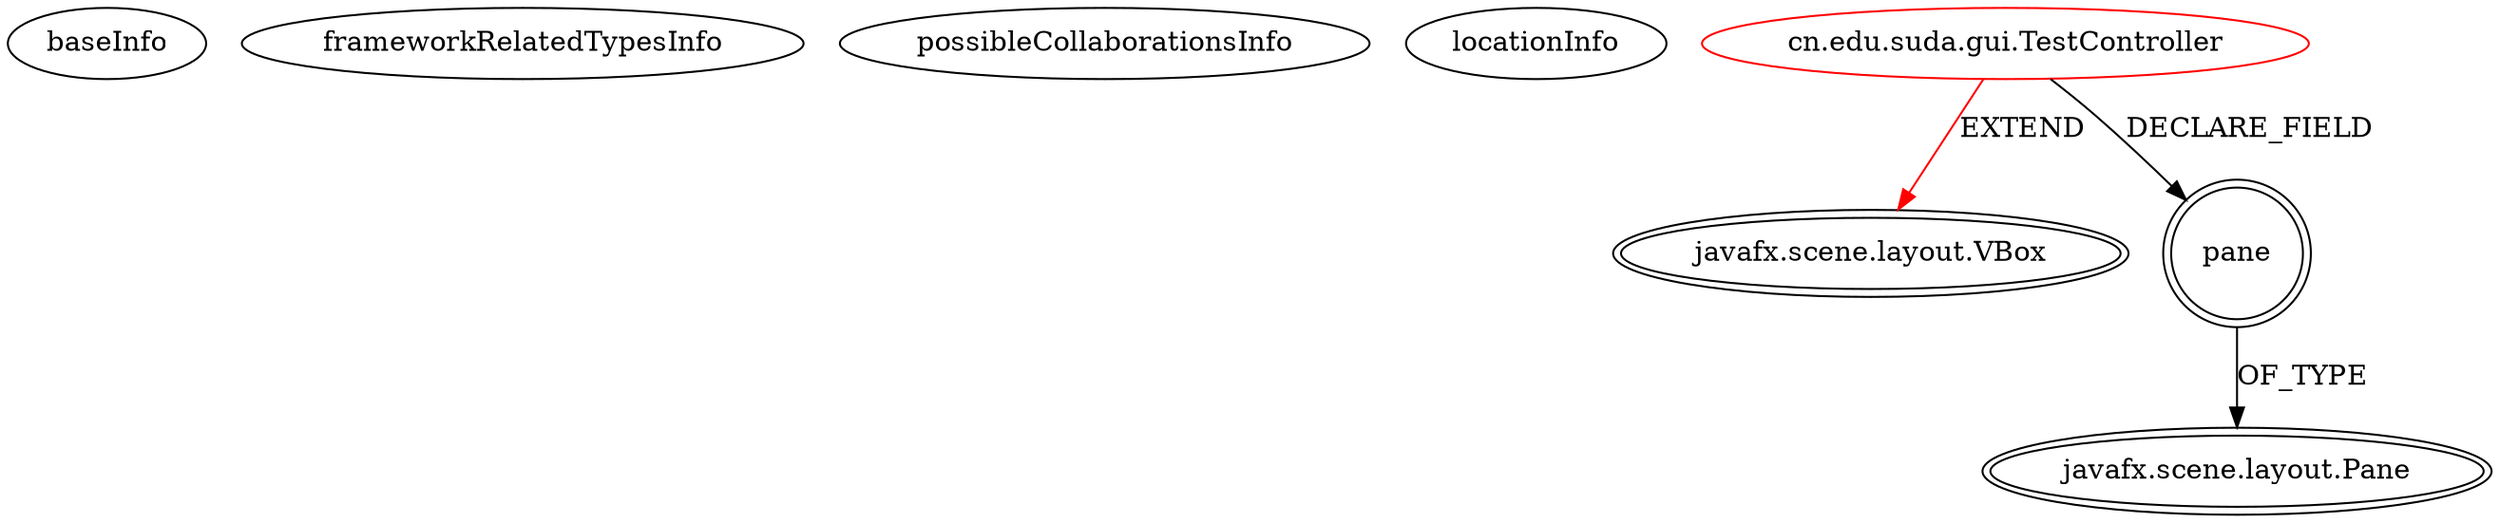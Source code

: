 digraph {
baseInfo[graphId=4823,category="extension_graph",isAnonymous=false,possibleRelation=false]
frameworkRelatedTypesInfo[0="javafx.scene.layout.VBox"]
possibleCollaborationsInfo[]
locationInfo[projectName="wwtg99-POMA",filePath="/wwtg99-POMA/POMA-master/src/cn/edu/suda/gui/TestController.java",contextSignature="TestController",graphId="4823"]
0[label="cn.edu.suda.gui.TestController",vertexType="ROOT_CLIENT_CLASS_DECLARATION",isFrameworkType=false,color=red]
1[label="javafx.scene.layout.VBox",vertexType="FRAMEWORK_CLASS_TYPE",isFrameworkType=true,peripheries=2]
2[label="pane",vertexType="FIELD_DECLARATION",isFrameworkType=true,peripheries=2,shape=circle]
3[label="javafx.scene.layout.Pane",vertexType="FRAMEWORK_CLASS_TYPE",isFrameworkType=true,peripheries=2]
0->1[label="EXTEND",color=red]
0->2[label="DECLARE_FIELD"]
2->3[label="OF_TYPE"]
}
